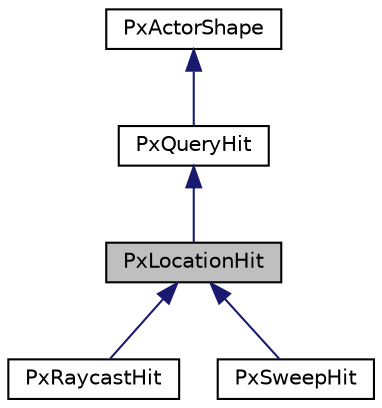 digraph "PxLocationHit"
{
  edge [fontname="Helvetica",fontsize="10",labelfontname="Helvetica",labelfontsize="10"];
  node [fontname="Helvetica",fontsize="10",shape=record];
  Node0 [label="PxLocationHit",height=0.2,width=0.4,color="black", fillcolor="grey75", style="filled", fontcolor="black"];
  Node1 -> Node0 [dir="back",color="midnightblue",fontsize="10",style="solid",fontname="Helvetica"];
  Node1 [label="PxQueryHit",height=0.2,width=0.4,color="black", fillcolor="white", style="filled",URL="$structPxQueryHit.html",tooltip="Scene query hit information. "];
  Node2 -> Node1 [dir="back",color="midnightblue",fontsize="10",style="solid",fontname="Helvetica"];
  Node2 [label="PxActorShape",height=0.2,width=0.4,color="black", fillcolor="white", style="filled",URL="$structPxActorShape.html",tooltip="collection of set bits defined in PxHitFlag. "];
  Node0 -> Node3 [dir="back",color="midnightblue",fontsize="10",style="solid",fontname="Helvetica"];
  Node3 [label="PxRaycastHit",height=0.2,width=0.4,color="black", fillcolor="white", style="filled",URL="$structPxRaycastHit.html",tooltip="Stores results of raycast queries. "];
  Node0 -> Node4 [dir="back",color="midnightblue",fontsize="10",style="solid",fontname="Helvetica"];
  Node4 [label="PxSweepHit",height=0.2,width=0.4,color="black", fillcolor="white", style="filled",URL="$structPxSweepHit.html",tooltip="Stores results of sweep queries. "];
}
